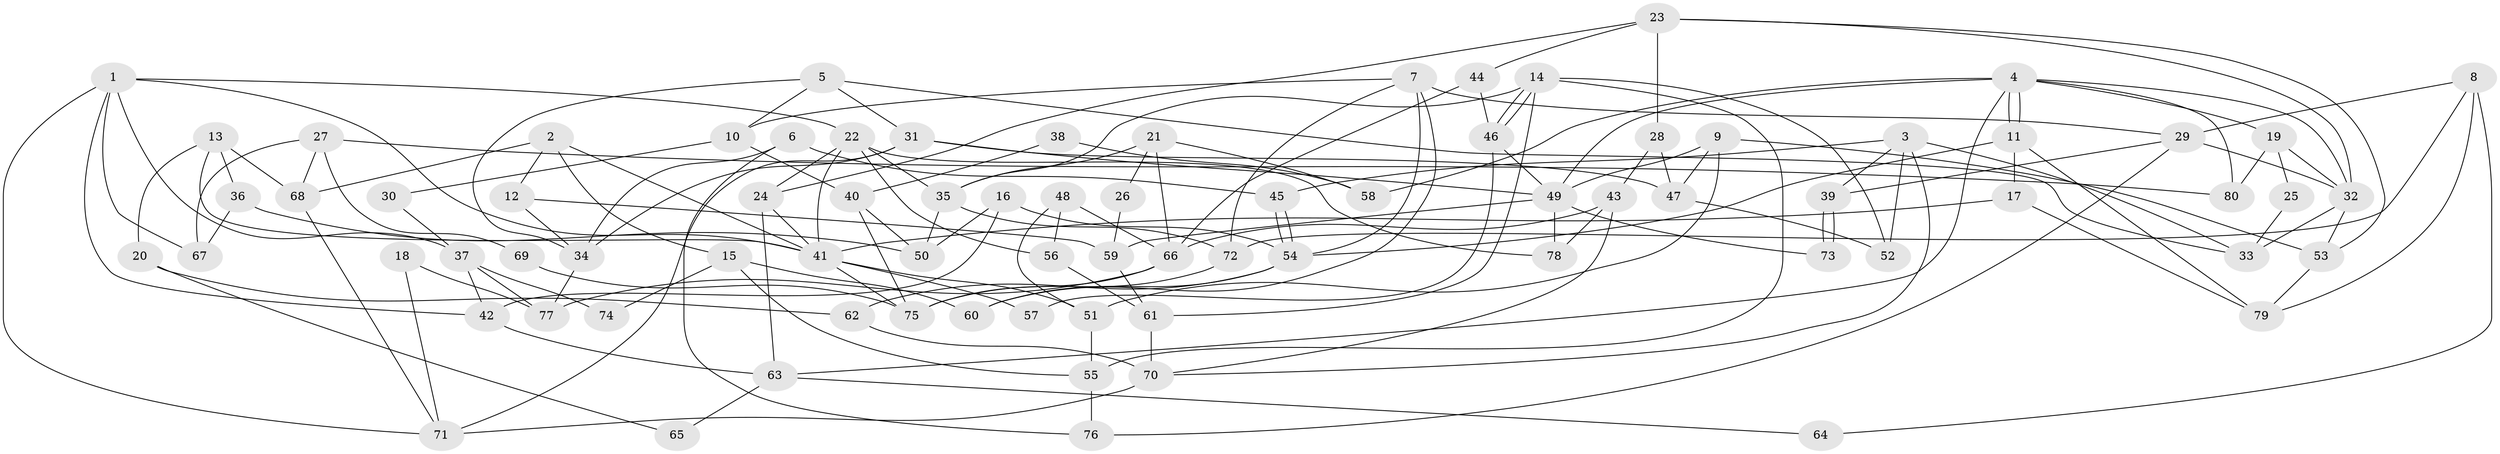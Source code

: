 // Generated by graph-tools (version 1.1) at 2025/49/03/09/25 04:49:04]
// undirected, 80 vertices, 160 edges
graph export_dot {
graph [start="1"]
  node [color=gray90,style=filled];
  1;
  2;
  3;
  4;
  5;
  6;
  7;
  8;
  9;
  10;
  11;
  12;
  13;
  14;
  15;
  16;
  17;
  18;
  19;
  20;
  21;
  22;
  23;
  24;
  25;
  26;
  27;
  28;
  29;
  30;
  31;
  32;
  33;
  34;
  35;
  36;
  37;
  38;
  39;
  40;
  41;
  42;
  43;
  44;
  45;
  46;
  47;
  48;
  49;
  50;
  51;
  52;
  53;
  54;
  55;
  56;
  57;
  58;
  59;
  60;
  61;
  62;
  63;
  64;
  65;
  66;
  67;
  68;
  69;
  70;
  71;
  72;
  73;
  74;
  75;
  76;
  77;
  78;
  79;
  80;
  1 -- 71;
  1 -- 41;
  1 -- 22;
  1 -- 37;
  1 -- 42;
  1 -- 67;
  2 -- 41;
  2 -- 15;
  2 -- 12;
  2 -- 68;
  3 -- 52;
  3 -- 39;
  3 -- 33;
  3 -- 45;
  3 -- 70;
  4 -- 11;
  4 -- 11;
  4 -- 32;
  4 -- 19;
  4 -- 49;
  4 -- 58;
  4 -- 63;
  4 -- 80;
  5 -- 33;
  5 -- 31;
  5 -- 10;
  5 -- 34;
  6 -- 45;
  6 -- 34;
  6 -- 76;
  7 -- 29;
  7 -- 72;
  7 -- 10;
  7 -- 54;
  7 -- 60;
  8 -- 79;
  8 -- 72;
  8 -- 29;
  8 -- 64;
  9 -- 49;
  9 -- 53;
  9 -- 47;
  9 -- 51;
  10 -- 30;
  10 -- 40;
  11 -- 54;
  11 -- 17;
  11 -- 79;
  12 -- 34;
  12 -- 59;
  13 -- 36;
  13 -- 68;
  13 -- 20;
  13 -- 41;
  14 -- 61;
  14 -- 46;
  14 -- 46;
  14 -- 35;
  14 -- 52;
  14 -- 55;
  15 -- 55;
  15 -- 60;
  15 -- 74;
  16 -- 54;
  16 -- 42;
  16 -- 50;
  17 -- 41;
  17 -- 79;
  18 -- 71;
  18 -- 77;
  19 -- 32;
  19 -- 25;
  19 -- 80;
  20 -- 62;
  20 -- 65;
  21 -- 35;
  21 -- 66;
  21 -- 26;
  21 -- 58;
  22 -- 24;
  22 -- 35;
  22 -- 41;
  22 -- 56;
  22 -- 78;
  23 -- 28;
  23 -- 53;
  23 -- 24;
  23 -- 32;
  23 -- 44;
  24 -- 41;
  24 -- 63;
  25 -- 33;
  26 -- 59;
  27 -- 68;
  27 -- 80;
  27 -- 67;
  27 -- 69;
  28 -- 43;
  28 -- 47;
  29 -- 76;
  29 -- 32;
  29 -- 39;
  30 -- 37;
  31 -- 34;
  31 -- 49;
  31 -- 47;
  31 -- 71;
  32 -- 33;
  32 -- 53;
  34 -- 77;
  35 -- 50;
  35 -- 72;
  36 -- 50;
  36 -- 67;
  37 -- 42;
  37 -- 74;
  37 -- 77;
  38 -- 58;
  38 -- 40;
  39 -- 73;
  39 -- 73;
  40 -- 50;
  40 -- 75;
  41 -- 51;
  41 -- 57;
  41 -- 75;
  42 -- 63;
  43 -- 70;
  43 -- 78;
  43 -- 66;
  44 -- 66;
  44 -- 46;
  45 -- 54;
  45 -- 54;
  46 -- 49;
  46 -- 57;
  47 -- 52;
  48 -- 66;
  48 -- 51;
  48 -- 56;
  49 -- 59;
  49 -- 73;
  49 -- 78;
  51 -- 55;
  53 -- 79;
  54 -- 60;
  54 -- 62;
  55 -- 76;
  56 -- 61;
  59 -- 61;
  61 -- 70;
  62 -- 70;
  63 -- 64;
  63 -- 65;
  66 -- 75;
  66 -- 77;
  68 -- 71;
  69 -- 75;
  70 -- 71;
  72 -- 75;
}
